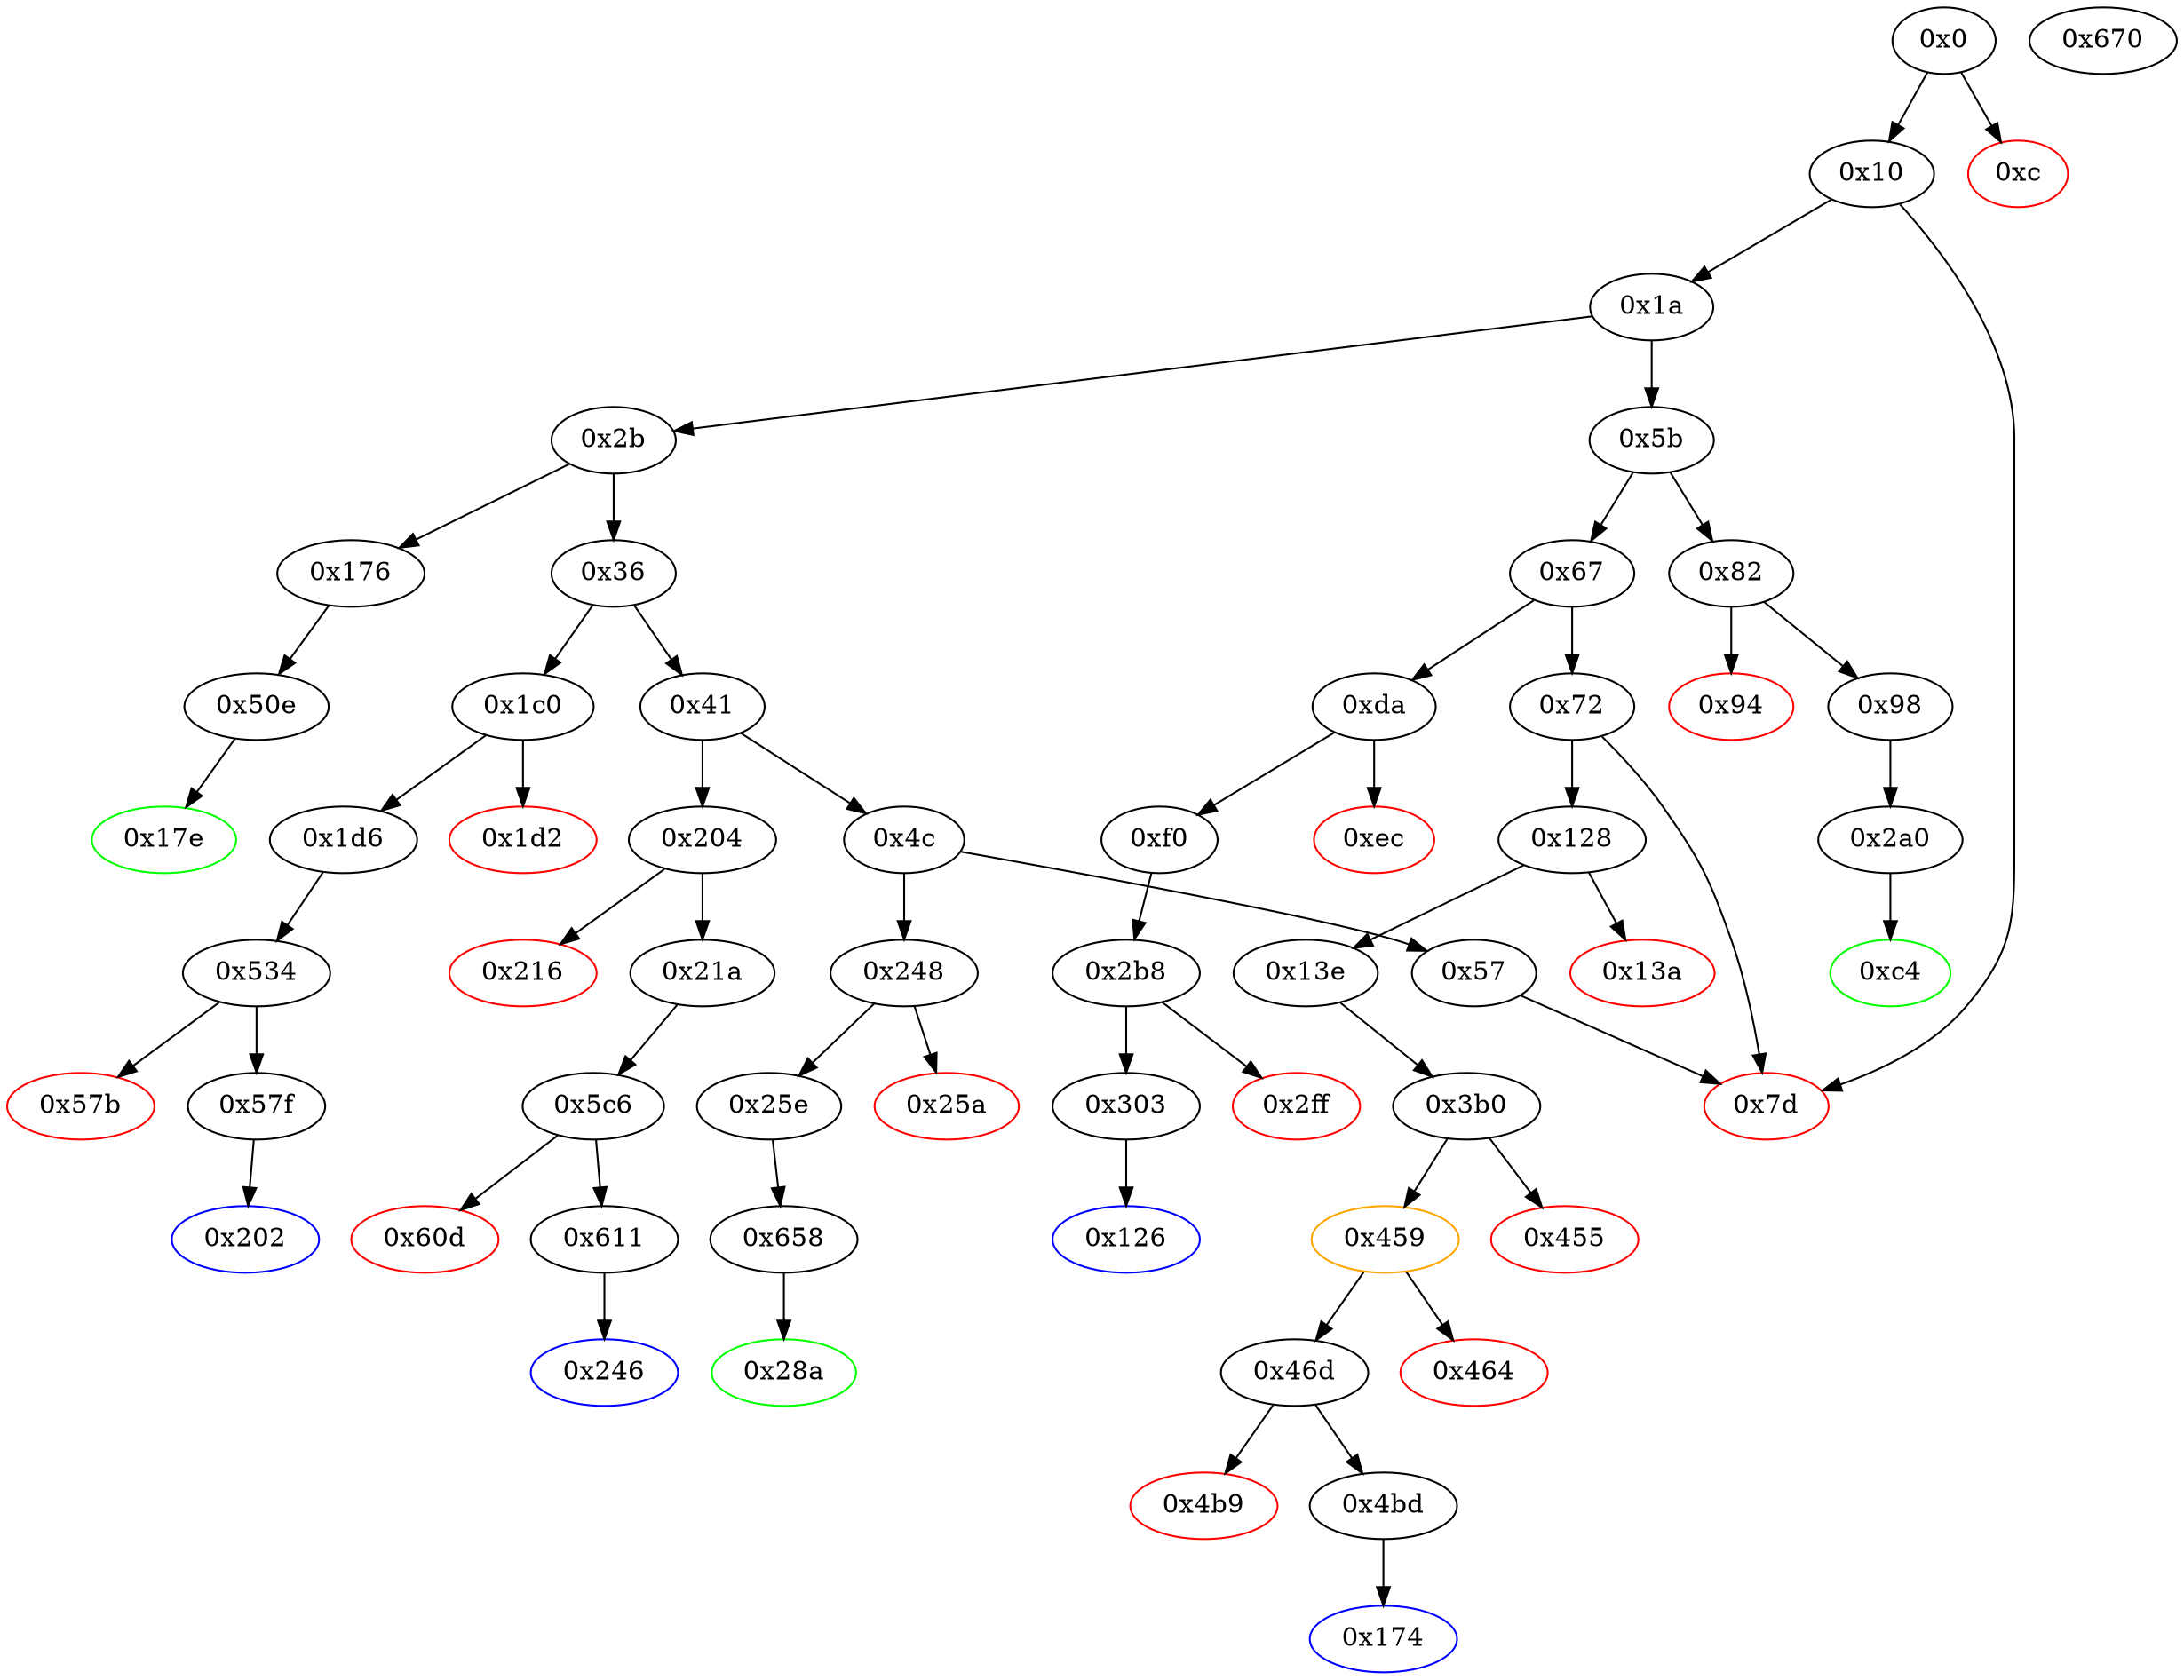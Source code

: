 strict digraph "" {
"0x60d" [color=red, fillcolor=white, id="0x60d", style=filled, tooltip="Block 0x60d\n[0x60d:0x610]\n---\nPredecessors: [0x5c6]\nSuccessors: []\n---\n0x60d PUSH1 0x0\n0x60f DUP1\n0x610 REVERT\n---\n0x60d: V352 = 0x0\n0x610: REVERT 0x0 0x0\n---\nEntry stack: [V13, 0x246, V142]\nStack pops: 0\nStack additions: []\nExit stack: [V13, 0x246, V142]\n\nDef sites:\nV13: {0x1a.0x1f}\n0x246: {0x204.0x205}\nV142: {0x21a.0x236}\n"];
"0x2b8" [fillcolor=white, id="0x2b8", style=filled, tooltip="Block 0x2b8\n[0x2b8:0x2fe]\n---\nPredecessors: [0xf0]\nSuccessors: [0x2ff, 0x303]\n---\n0x2b8 JUMPDEST\n0x2b9 PUSH1 0x1\n0x2bb PUSH1 0x0\n0x2bd DUP1\n0x2be CALLER\n0x2bf PUSH20 0xffffffffffffffffffffffffffffffffffffffff\n0x2d4 AND\n0x2d5 PUSH20 0xffffffffffffffffffffffffffffffffffffffff\n0x2ea AND\n0x2eb DUP2\n0x2ec MSTORE\n0x2ed PUSH1 0x20\n0x2ef ADD\n0x2f0 SWAP1\n0x2f1 DUP2\n0x2f2 MSTORE\n0x2f3 PUSH1 0x20\n0x2f5 ADD\n0x2f6 PUSH1 0x0\n0x2f8 SHA3\n0x2f9 SLOAD\n0x2fa EQ\n0x2fb PUSH2 0x303\n0x2fe JUMPI\n---\n0x2b8: JUMPDEST \n0x2b9: V177 = 0x1\n0x2bb: V178 = 0x0\n0x2be: V179 = CALLER\n0x2bf: V180 = 0xffffffffffffffffffffffffffffffffffffffff\n0x2d4: V181 = AND 0xffffffffffffffffffffffffffffffffffffffff V179\n0x2d5: V182 = 0xffffffffffffffffffffffffffffffffffffffff\n0x2ea: V183 = AND 0xffffffffffffffffffffffffffffffffffffffff V181\n0x2ec: M[0x0] = V183\n0x2ed: V184 = 0x20\n0x2ef: V185 = ADD 0x20 0x0\n0x2f2: M[0x20] = 0x0\n0x2f3: V186 = 0x20\n0x2f5: V187 = ADD 0x20 0x20\n0x2f6: V188 = 0x0\n0x2f8: V189 = SHA3 0x0 0x40\n0x2f9: V190 = S[V189]\n0x2fa: V191 = EQ V190 0x1\n0x2fb: V192 = 0x303\n0x2fe: JUMPI 0x303 V191\n---\nEntry stack: [V13, 0x126, V75, V78]\nStack pops: 0\nStack additions: []\nExit stack: [V13, 0x126, V75, V78]\n\nDef sites:\nV13: {0x1a.0x1f}\n0x126: {0xda.0xdb}\nV75: {0xf0.0x10c}\nV78: {0xf0.0x116}\n"];
"0x2ff" [color=red, fillcolor=white, id="0x2ff", style=filled, tooltip="Block 0x2ff\n[0x2ff:0x302]\n---\nPredecessors: [0x2b8]\nSuccessors: []\n---\n0x2ff PUSH1 0x0\n0x301 DUP1\n0x302 REVERT\n---\n0x2ff: V193 = 0x0\n0x302: REVERT 0x0 0x0\n---\nEntry stack: [V13, 0x126, V75, V78]\nStack pops: 0\nStack additions: []\nExit stack: [V13, 0x126, V75, V78]\n\nDef sites:\nV13: {0x1a.0x1f}\n0x126: {0xda.0xdb}\nV75: {0xf0.0x10c}\nV78: {0xf0.0x116}\n"];
"0x0" [fillcolor=white, id="0x0", style=filled, tooltip="Block 0x0\n[0x0:0xb]\n---\nPredecessors: []\nSuccessors: [0xc, 0x10]\n---\n0x0 PUSH1 0x80\n0x2 PUSH1 0x40\n0x4 MSTORE\n0x5 CALLVALUE\n0x6 DUP1\n0x7 ISZERO\n0x8 PUSH2 0x10\n0xb JUMPI\n---\n0x0: V0 = 0x80\n0x2: V1 = 0x40\n0x4: M[0x40] = 0x80\n0x5: V2 = CALLVALUE\n0x7: V3 = ISZERO V2\n0x8: V4 = 0x10\n0xb: JUMPI 0x10 V3\n---\nEntry stack: []\nStack pops: 0\nStack additions: [V2]\nExit stack: [V2]\n\nDef sites:\n"];
"0x126" [color=blue, fillcolor=white, id="0x126", style=filled, tooltip="Block 0x126\n[0x126:0x127]\n---\nPredecessors: [0x303]\nSuccessors: []\n---\n0x126 JUMPDEST\n0x127 STOP\n---\n0x126: JUMPDEST \n0x127: STOP \n---\nEntry stack: [V13]\nStack pops: 0\nStack additions: []\nExit stack: [V13]\n\nDef sites:\nV13: {0x1a.0x1f}\n"];
"0x46d" [fillcolor=white, id="0x46d", style=filled, tooltip="Block 0x46d\n[0x46d:0x4b8]\n---\nPredecessors: [0x459]\nSuccessors: [0x4b9, 0x4bd]\n---\n0x46d JUMPDEST\n0x46e POP\n0x46f POP\n0x470 POP\n0x471 POP\n0x472 DUP1\n0x473 PUSH1 0x2\n0x475 PUSH1 0x0\n0x477 CALLER\n0x478 PUSH20 0xffffffffffffffffffffffffffffffffffffffff\n0x48d AND\n0x48e PUSH20 0xffffffffffffffffffffffffffffffffffffffff\n0x4a3 AND\n0x4a4 DUP2\n0x4a5 MSTORE\n0x4a6 PUSH1 0x20\n0x4a8 ADD\n0x4a9 SWAP1\n0x4aa DUP2\n0x4ab MSTORE\n0x4ac PUSH1 0x20\n0x4ae ADD\n0x4af PUSH1 0x0\n0x4b1 SHA3\n0x4b2 SLOAD\n0x4b3 LT\n0x4b4 ISZERO\n0x4b5 PUSH2 0x4bd\n0x4b8 JUMPI\n---\n0x46d: JUMPDEST \n0x473: V265 = 0x2\n0x475: V266 = 0x0\n0x477: V267 = CALLER\n0x478: V268 = 0xffffffffffffffffffffffffffffffffffffffff\n0x48d: V269 = AND 0xffffffffffffffffffffffffffffffffffffffff V267\n0x48e: V270 = 0xffffffffffffffffffffffffffffffffffffffff\n0x4a3: V271 = AND 0xffffffffffffffffffffffffffffffffffffffff V269\n0x4a5: M[0x0] = V271\n0x4a6: V272 = 0x20\n0x4a8: V273 = ADD 0x20 0x0\n0x4ab: M[0x20] = 0x2\n0x4ac: V274 = 0x20\n0x4ae: V275 = ADD 0x20 0x20\n0x4af: V276 = 0x0\n0x4b1: V277 = SHA3 0x0 0x40\n0x4b2: V278 = S[V277]\n0x4b3: V279 = LT V278 V97\n0x4b4: V280 = ISZERO V279\n0x4b5: V281 = 0x4bd\n0x4b8: JUMPI 0x4bd V280\n---\nEntry stack: [V13, 0x174, V94, V97, V228, 0x40c10f19, V245, V258]\nStack pops: 5\nStack additions: [S4]\nExit stack: [V13, 0x174, V94, V97]\n\nDef sites:\nV13: {0x1a.0x1f}\n0x174: {0x128.0x129}\nV94: {0x13e.0x15a}\nV97: {0x13e.0x164}\nV228: {0x3b0.0x3e9}\n0x40c10f19: {0x3b0.0x3ea}\nV245: {0x3b0.0x43b}\nV258: {0x459.0x45d}\n"];
"0x1d2" [color=red, fillcolor=white, id="0x1d2", style=filled, tooltip="Block 0x1d2\n[0x1d2:0x1d5]\n---\nPredecessors: [0x1c0]\nSuccessors: []\n---\n0x1d2 PUSH1 0x0\n0x1d4 DUP1\n0x1d5 REVERT\n---\n0x1d2: V122 = 0x0\n0x1d5: REVERT 0x0 0x0\n---\nEntry stack: [V13, 0x202, 0x4, V117]\nStack pops: 0\nStack additions: []\nExit stack: [V13, 0x202, 0x4, V117]\n\nDef sites:\nV13: {0x1a.0x1f}\n0x202: {0x1c0.0x1c1}\n0x4: {0x1c0.0x1c4}\nV117: {0x1c0.0x1c8}\n"];
"0x1a" [fillcolor=white, id="0x1a", style=filled, tooltip="Block 0x1a\n[0x1a:0x2a]\n---\nPredecessors: [0x10]\nSuccessors: [0x2b, 0x5b]\n---\n0x1a PUSH1 0x0\n0x1c CALLDATALOAD\n0x1d PUSH1 0xe0\n0x1f SHR\n0x20 DUP1\n0x21 PUSH4 0x573be0fb\n0x26 GT\n0x27 PUSH2 0x5b\n0x2a JUMPI\n---\n0x1a: V10 = 0x0\n0x1c: V11 = CALLDATALOAD 0x0\n0x1d: V12 = 0xe0\n0x1f: V13 = SHR 0xe0 V11\n0x21: V14 = 0x573be0fb\n0x26: V15 = GT 0x573be0fb V13\n0x27: V16 = 0x5b\n0x2a: JUMPI 0x5b V15\n---\nEntry stack: []\nStack pops: 0\nStack additions: [V13]\nExit stack: [V13]\n\nDef sites:\n"];
"0x128" [fillcolor=white, id="0x128", style=filled, tooltip="Block 0x128\n[0x128:0x139]\n---\nPredecessors: [0x72]\nSuccessors: [0x13a, 0x13e]\n---\n0x128 JUMPDEST\n0x129 PUSH2 0x174\n0x12c PUSH1 0x4\n0x12e DUP1\n0x12f CALLDATASIZE\n0x130 SUB\n0x131 PUSH1 0x40\n0x133 DUP2\n0x134 LT\n0x135 ISZERO\n0x136 PUSH2 0x13e\n0x139 JUMPI\n---\n0x128: JUMPDEST \n0x129: V82 = 0x174\n0x12c: V83 = 0x4\n0x12f: V84 = CALLDATASIZE\n0x130: V85 = SUB V84 0x4\n0x131: V86 = 0x40\n0x134: V87 = LT V85 0x40\n0x135: V88 = ISZERO V87\n0x136: V89 = 0x13e\n0x139: JUMPI 0x13e V88\n---\nEntry stack: [V13]\nStack pops: 0\nStack additions: [0x174, 0x4, V85]\nExit stack: [V13, 0x174, 0x4, V85]\n\nDef sites:\nV13: {0x1a.0x1f}\n"];
"0x176" [fillcolor=white, id="0x176", style=filled, tooltip="Block 0x176\n[0x176:0x17d]\n---\nPredecessors: [0x2b]\nSuccessors: [0x50e]\n---\n0x176 JUMPDEST\n0x177 PUSH2 0x17e\n0x17a PUSH2 0x50e\n0x17d JUMP\n---\n0x176: JUMPDEST \n0x177: V101 = 0x17e\n0x17a: V102 = 0x50e\n0x17d: JUMP 0x50e\n---\nEntry stack: [V13]\nStack pops: 0\nStack additions: [0x17e]\nExit stack: [V13, 0x17e]\n\nDef sites:\nV13: {0x1a.0x1f}\n"];
"0x7d" [color=red, fillcolor=white, id="0x7d", style=filled, tooltip="Block 0x7d\n[0x7d:0x81]\n---\nPredecessors: [0x10, 0x57, 0x72]\nSuccessors: []\n---\n0x7d JUMPDEST\n0x7e PUSH1 0x0\n0x80 DUP1\n0x81 REVERT\n---\n0x7d: JUMPDEST \n0x7e: V39 = 0x0\n0x81: REVERT 0x0 0x0\n---\nEntry stack: [V13]\nStack pops: 0\nStack additions: []\nExit stack: [V13]\n\nDef sites:\nV13: {0x1a.0x1f}\n"];
"0x10" [fillcolor=white, id="0x10", style=filled, tooltip="Block 0x10\n[0x10:0x19]\n---\nPredecessors: [0x0]\nSuccessors: [0x1a, 0x7d]\n---\n0x10 JUMPDEST\n0x11 POP\n0x12 PUSH1 0x4\n0x14 CALLDATASIZE\n0x15 LT\n0x16 PUSH2 0x7d\n0x19 JUMPI\n---\n0x10: JUMPDEST \n0x12: V6 = 0x4\n0x14: V7 = CALLDATASIZE\n0x15: V8 = LT V7 0x4\n0x16: V9 = 0x7d\n0x19: JUMPI 0x7d V8\n---\nEntry stack: [V2]\nStack pops: 1\nStack additions: []\nExit stack: []\n\nDef sites:\nV2: {0x0.0x5}\n"];
"0x67" [fillcolor=white, id="0x67", style=filled, tooltip="Block 0x67\n[0x67:0x71]\n---\nPredecessors: [0x5b]\nSuccessors: [0x72, 0xda]\n---\n0x67 DUP1\n0x68 PUSH4 0x2aacc3fb\n0x6d EQ\n0x6e PUSH2 0xda\n0x71 JUMPI\n---\n0x68: V33 = 0x2aacc3fb\n0x6d: V34 = EQ 0x2aacc3fb V13\n0x6e: V35 = 0xda\n0x71: JUMPI 0xda V34\n---\nEntry stack: [V13]\nStack pops: 1\nStack additions: [S0]\nExit stack: [V13]\n\nDef sites:\nV13: {0x1a.0x1f}\n"];
"0xda" [fillcolor=white, id="0xda", style=filled, tooltip="Block 0xda\n[0xda:0xeb]\n---\nPredecessors: [0x67]\nSuccessors: [0xec, 0xf0]\n---\n0xda JUMPDEST\n0xdb PUSH2 0x126\n0xde PUSH1 0x4\n0xe0 DUP1\n0xe1 CALLDATASIZE\n0xe2 SUB\n0xe3 PUSH1 0x40\n0xe5 DUP2\n0xe6 LT\n0xe7 ISZERO\n0xe8 PUSH2 0xf0\n0xeb JUMPI\n---\n0xda: JUMPDEST \n0xdb: V63 = 0x126\n0xde: V64 = 0x4\n0xe1: V65 = CALLDATASIZE\n0xe2: V66 = SUB V65 0x4\n0xe3: V67 = 0x40\n0xe6: V68 = LT V66 0x40\n0xe7: V69 = ISZERO V68\n0xe8: V70 = 0xf0\n0xeb: JUMPI 0xf0 V69\n---\nEntry stack: [V13]\nStack pops: 0\nStack additions: [0x126, 0x4, V66]\nExit stack: [V13, 0x126, 0x4, V66]\n\nDef sites:\nV13: {0x1a.0x1f}\n"];
"0x28a" [color=green, fillcolor=white, id="0x28a", style=filled, tooltip="Block 0x28a\n[0x28a:0x29f]\n---\nPredecessors: [0x658]\nSuccessors: []\n---\n0x28a JUMPDEST\n0x28b PUSH1 0x40\n0x28d MLOAD\n0x28e DUP1\n0x28f DUP3\n0x290 DUP2\n0x291 MSTORE\n0x292 PUSH1 0x20\n0x294 ADD\n0x295 SWAP2\n0x296 POP\n0x297 POP\n0x298 PUSH1 0x40\n0x29a MLOAD\n0x29b DUP1\n0x29c SWAP2\n0x29d SUB\n0x29e SWAP1\n0x29f RETURN\n---\n0x28a: JUMPDEST \n0x28b: V162 = 0x40\n0x28d: V163 = M[0x40]\n0x291: M[V163] = V372\n0x292: V164 = 0x20\n0x294: V165 = ADD 0x20 V163\n0x298: V166 = 0x40\n0x29a: V167 = M[0x40]\n0x29d: V168 = SUB V165 V167\n0x29f: RETURN V167 V168\n---\nEntry stack: [V13, 0x28a, V372]\nStack pops: 1\nStack additions: []\nExit stack: [V13, 0x28a]\n\nDef sites:\nV13: {0x1a.0x1f}\n0x28a: {0x248.0x249}\nV372: {0x658.0x66d}\n"];
"0x2b" [fillcolor=white, id="0x2b", style=filled, tooltip="Block 0x2b\n[0x2b:0x35]\n---\nPredecessors: [0x1a]\nSuccessors: [0x36, 0x176]\n---\n0x2b DUP1\n0x2c PUSH4 0x573be0fb\n0x31 EQ\n0x32 PUSH2 0x176\n0x35 JUMPI\n---\n0x2c: V17 = 0x573be0fb\n0x31: V18 = EQ 0x573be0fb V13\n0x32: V19 = 0x176\n0x35: JUMPI 0x176 V18\n---\nEntry stack: [V13]\nStack pops: 1\nStack additions: [S0]\nExit stack: [V13]\n\nDef sites:\nV13: {0x1a.0x1f}\n"];
"0x3b0" [fillcolor=white, id="0x3b0", style=filled, tooltip="Block 0x3b0\n[0x3b0:0x454]\n---\nPredecessors: [0x13e]\nSuccessors: [0x455, 0x459]\n---\n0x3b0 JUMPDEST\n0x3b1 PUSH1 0x1\n0x3b3 PUSH1 0x0\n0x3b5 SWAP1\n0x3b6 SLOAD\n0x3b7 SWAP1\n0x3b8 PUSH2 0x100\n0x3bb EXP\n0x3bc SWAP1\n0x3bd DIV\n0x3be PUSH20 0xffffffffffffffffffffffffffffffffffffffff\n0x3d3 AND\n0x3d4 PUSH20 0xffffffffffffffffffffffffffffffffffffffff\n0x3e9 AND\n0x3ea PUSH4 0x40c10f19\n0x3ef DUP4\n0x3f0 DUP4\n0x3f1 PUSH1 0x40\n0x3f3 MLOAD\n0x3f4 DUP4\n0x3f5 PUSH4 0xffffffff\n0x3fa AND\n0x3fb PUSH1 0xe0\n0x3fd SHL\n0x3fe DUP2\n0x3ff MSTORE\n0x400 PUSH1 0x4\n0x402 ADD\n0x403 DUP1\n0x404 DUP4\n0x405 PUSH20 0xffffffffffffffffffffffffffffffffffffffff\n0x41a AND\n0x41b PUSH20 0xffffffffffffffffffffffffffffffffffffffff\n0x430 AND\n0x431 DUP2\n0x432 MSTORE\n0x433 PUSH1 0x20\n0x435 ADD\n0x436 DUP3\n0x437 DUP2\n0x438 MSTORE\n0x439 PUSH1 0x20\n0x43b ADD\n0x43c SWAP3\n0x43d POP\n0x43e POP\n0x43f POP\n0x440 PUSH1 0x0\n0x442 PUSH1 0x40\n0x444 MLOAD\n0x445 DUP1\n0x446 DUP4\n0x447 SUB\n0x448 DUP2\n0x449 PUSH1 0x0\n0x44b DUP8\n0x44c DUP1\n0x44d EXTCODESIZE\n0x44e ISZERO\n0x44f DUP1\n0x450 ISZERO\n0x451 PUSH2 0x459\n0x454 JUMPI\n---\n0x3b0: JUMPDEST \n0x3b1: V219 = 0x1\n0x3b3: V220 = 0x0\n0x3b6: V221 = S[0x1]\n0x3b8: V222 = 0x100\n0x3bb: V223 = EXP 0x100 0x0\n0x3bd: V224 = DIV V221 0x1\n0x3be: V225 = 0xffffffffffffffffffffffffffffffffffffffff\n0x3d3: V226 = AND 0xffffffffffffffffffffffffffffffffffffffff V224\n0x3d4: V227 = 0xffffffffffffffffffffffffffffffffffffffff\n0x3e9: V228 = AND 0xffffffffffffffffffffffffffffffffffffffff V226\n0x3ea: V229 = 0x40c10f19\n0x3f1: V230 = 0x40\n0x3f3: V231 = M[0x40]\n0x3f5: V232 = 0xffffffff\n0x3fa: V233 = AND 0xffffffff 0x40c10f19\n0x3fb: V234 = 0xe0\n0x3fd: V235 = SHL 0xe0 0x40c10f19\n0x3ff: M[V231] = 0x40c10f1900000000000000000000000000000000000000000000000000000000\n0x400: V236 = 0x4\n0x402: V237 = ADD 0x4 V231\n0x405: V238 = 0xffffffffffffffffffffffffffffffffffffffff\n0x41a: V239 = AND 0xffffffffffffffffffffffffffffffffffffffff V94\n0x41b: V240 = 0xffffffffffffffffffffffffffffffffffffffff\n0x430: V241 = AND 0xffffffffffffffffffffffffffffffffffffffff V239\n0x432: M[V237] = V241\n0x433: V242 = 0x20\n0x435: V243 = ADD 0x20 V237\n0x438: M[V243] = V97\n0x439: V244 = 0x20\n0x43b: V245 = ADD 0x20 V243\n0x440: V246 = 0x0\n0x442: V247 = 0x40\n0x444: V248 = M[0x40]\n0x447: V249 = SUB V245 V248\n0x449: V250 = 0x0\n0x44d: V251 = EXTCODESIZE V228\n0x44e: V252 = ISZERO V251\n0x450: V253 = ISZERO V252\n0x451: V254 = 0x459\n0x454: JUMPI 0x459 V253\n---\nEntry stack: [V13, 0x174, V94, V97]\nStack pops: 2\nStack additions: [S1, S0, V228, 0x40c10f19, V245, 0x0, V248, V249, V248, 0x0, V228, V252]\nExit stack: [V13, 0x174, V94, V97, V228, 0x40c10f19, V245, 0x0, V248, V249, V248, 0x0, V228, V252]\n\nDef sites:\nV13: {0x1a.0x1f}\n0x174: {0x128.0x129}\nV94: {0x13e.0x15a}\nV97: {0x13e.0x164}\n"];
"0x25a" [color=red, fillcolor=white, id="0x25a", style=filled, tooltip="Block 0x25a\n[0x25a:0x25d]\n---\nPredecessors: [0x248]\nSuccessors: []\n---\n0x25a PUSH1 0x0\n0x25c DUP1\n0x25d REVERT\n---\n0x25a: V154 = 0x0\n0x25d: REVERT 0x0 0x0\n---\nEntry stack: [V13, 0x28a, 0x4, V149]\nStack pops: 0\nStack additions: []\nExit stack: [V13, 0x28a, 0x4, V149]\n\nDef sites:\nV13: {0x1a.0x1f}\n0x28a: {0x248.0x249}\n0x4: {0x248.0x24c}\nV149: {0x248.0x250}\n"];
"0x246" [color=blue, fillcolor=white, id="0x246", style=filled, tooltip="Block 0x246\n[0x246:0x247]\n---\nPredecessors: [0x611]\nSuccessors: []\n---\n0x246 JUMPDEST\n0x247 STOP\n---\n0x246: JUMPDEST \n0x247: STOP \n---\nEntry stack: [V13]\nStack pops: 0\nStack additions: []\nExit stack: [V13]\n\nDef sites:\nV13: {0x1a.0x1f}\n"];
"0x1c0" [fillcolor=white, id="0x1c0", style=filled, tooltip="Block 0x1c0\n[0x1c0:0x1d1]\n---\nPredecessors: [0x36]\nSuccessors: [0x1d2, 0x1d6]\n---\n0x1c0 JUMPDEST\n0x1c1 PUSH2 0x202\n0x1c4 PUSH1 0x4\n0x1c6 DUP1\n0x1c7 CALLDATASIZE\n0x1c8 SUB\n0x1c9 PUSH1 0x20\n0x1cb DUP2\n0x1cc LT\n0x1cd ISZERO\n0x1ce PUSH2 0x1d6\n0x1d1 JUMPI\n---\n0x1c0: JUMPDEST \n0x1c1: V114 = 0x202\n0x1c4: V115 = 0x4\n0x1c7: V116 = CALLDATASIZE\n0x1c8: V117 = SUB V116 0x4\n0x1c9: V118 = 0x20\n0x1cc: V119 = LT V117 0x20\n0x1cd: V120 = ISZERO V119\n0x1ce: V121 = 0x1d6\n0x1d1: JUMPI 0x1d6 V120\n---\nEntry stack: [V13]\nStack pops: 0\nStack additions: [0x202, 0x4, V117]\nExit stack: [V13, 0x202, 0x4, V117]\n\nDef sites:\nV13: {0x1a.0x1f}\n"];
"0x216" [color=red, fillcolor=white, id="0x216", style=filled, tooltip="Block 0x216\n[0x216:0x219]\n---\nPredecessors: [0x204]\nSuccessors: []\n---\n0x216 PUSH1 0x0\n0x218 DUP1\n0x219 REVERT\n---\n0x216: V138 = 0x0\n0x219: REVERT 0x0 0x0\n---\nEntry stack: [V13, 0x246, 0x4, V133]\nStack pops: 0\nStack additions: []\nExit stack: [V13, 0x246, 0x4, V133]\n\nDef sites:\nV13: {0x1a.0x1f}\n0x246: {0x204.0x205}\n0x4: {0x204.0x208}\nV133: {0x204.0x20c}\n"];
"0x303" [fillcolor=white, id="0x303", style=filled, tooltip="Block 0x303\n[0x303:0x3af]\n---\nPredecessors: [0x2b8]\nSuccessors: [0x126]\n---\n0x303 JUMPDEST\n0x304 DUP1\n0x305 PUSH1 0x2\n0x307 PUSH1 0x0\n0x309 DUP5\n0x30a PUSH20 0xffffffffffffffffffffffffffffffffffffffff\n0x31f AND\n0x320 PUSH20 0xffffffffffffffffffffffffffffffffffffffff\n0x335 AND\n0x336 DUP2\n0x337 MSTORE\n0x338 PUSH1 0x20\n0x33a ADD\n0x33b SWAP1\n0x33c DUP2\n0x33d MSTORE\n0x33e PUSH1 0x20\n0x340 ADD\n0x341 PUSH1 0x0\n0x343 SHA3\n0x344 DUP2\n0x345 SWAP1\n0x346 SSTORE\n0x347 POP\n0x348 DUP2\n0x349 PUSH20 0xffffffffffffffffffffffffffffffffffffffff\n0x35e AND\n0x35f CALLER\n0x360 PUSH20 0xffffffffffffffffffffffffffffffffffffffff\n0x375 AND\n0x376 PUSH32 0x866ec90405418257e595b99e0409fc71fc49e8930d09ca408a9927bb7d87ad44\n0x397 DUP4\n0x398 PUSH1 0x40\n0x39a MLOAD\n0x39b DUP1\n0x39c DUP3\n0x39d DUP2\n0x39e MSTORE\n0x39f PUSH1 0x20\n0x3a1 ADD\n0x3a2 SWAP2\n0x3a3 POP\n0x3a4 POP\n0x3a5 PUSH1 0x40\n0x3a7 MLOAD\n0x3a8 DUP1\n0x3a9 SWAP2\n0x3aa SUB\n0x3ab SWAP1\n0x3ac LOG3\n0x3ad POP\n0x3ae POP\n0x3af JUMP\n---\n0x303: JUMPDEST \n0x305: V194 = 0x2\n0x307: V195 = 0x0\n0x30a: V196 = 0xffffffffffffffffffffffffffffffffffffffff\n0x31f: V197 = AND 0xffffffffffffffffffffffffffffffffffffffff V75\n0x320: V198 = 0xffffffffffffffffffffffffffffffffffffffff\n0x335: V199 = AND 0xffffffffffffffffffffffffffffffffffffffff V197\n0x337: M[0x0] = V199\n0x338: V200 = 0x20\n0x33a: V201 = ADD 0x20 0x0\n0x33d: M[0x20] = 0x2\n0x33e: V202 = 0x20\n0x340: V203 = ADD 0x20 0x20\n0x341: V204 = 0x0\n0x343: V205 = SHA3 0x0 0x40\n0x346: S[V205] = V78\n0x349: V206 = 0xffffffffffffffffffffffffffffffffffffffff\n0x35e: V207 = AND 0xffffffffffffffffffffffffffffffffffffffff V75\n0x35f: V208 = CALLER\n0x360: V209 = 0xffffffffffffffffffffffffffffffffffffffff\n0x375: V210 = AND 0xffffffffffffffffffffffffffffffffffffffff V208\n0x376: V211 = 0x866ec90405418257e595b99e0409fc71fc49e8930d09ca408a9927bb7d87ad44\n0x398: V212 = 0x40\n0x39a: V213 = M[0x40]\n0x39e: M[V213] = V78\n0x39f: V214 = 0x20\n0x3a1: V215 = ADD 0x20 V213\n0x3a5: V216 = 0x40\n0x3a7: V217 = M[0x40]\n0x3aa: V218 = SUB V215 V217\n0x3ac: LOG V217 V218 0x866ec90405418257e595b99e0409fc71fc49e8930d09ca408a9927bb7d87ad44 V210 V207\n0x3af: JUMP 0x126\n---\nEntry stack: [V13, 0x126, V75, V78]\nStack pops: 3\nStack additions: []\nExit stack: [V13]\n\nDef sites:\nV13: {0x1a.0x1f}\n0x126: {0xda.0xdb}\nV75: {0xf0.0x10c}\nV78: {0xf0.0x116}\n"];
"0x2a0" [fillcolor=white, id="0x2a0", style=filled, tooltip="Block 0x2a0\n[0x2a0:0x2b7]\n---\nPredecessors: [0x98]\nSuccessors: [0xc4]\n---\n0x2a0 JUMPDEST\n0x2a1 PUSH1 0x2\n0x2a3 PUSH1 0x20\n0x2a5 MSTORE\n0x2a6 DUP1\n0x2a7 PUSH1 0x0\n0x2a9 MSTORE\n0x2aa PUSH1 0x40\n0x2ac PUSH1 0x0\n0x2ae SHA3\n0x2af PUSH1 0x0\n0x2b1 SWAP2\n0x2b2 POP\n0x2b3 SWAP1\n0x2b4 POP\n0x2b5 SLOAD\n0x2b6 DUP2\n0x2b7 JUMP\n---\n0x2a0: JUMPDEST \n0x2a1: V169 = 0x2\n0x2a3: V170 = 0x20\n0x2a5: M[0x20] = 0x2\n0x2a7: V171 = 0x0\n0x2a9: M[0x0] = V52\n0x2aa: V172 = 0x40\n0x2ac: V173 = 0x0\n0x2ae: V174 = SHA3 0x0 0x40\n0x2af: V175 = 0x0\n0x2b5: V176 = S[V174]\n0x2b7: JUMP 0xc4\n---\nEntry stack: [V13, 0xc4, V52]\nStack pops: 2\nStack additions: [S1, V176]\nExit stack: [V13, 0xc4, V176]\n\nDef sites:\nV13: {0x1a.0x1f}\n0xc4: {0x82.0x83}\nV52: {0x98.0xb4}\n"];
"0x4b9" [color=red, fillcolor=white, id="0x4b9", style=filled, tooltip="Block 0x4b9\n[0x4b9:0x4bc]\n---\nPredecessors: [0x46d]\nSuccessors: []\n---\n0x4b9 PUSH1 0x0\n0x4bb DUP1\n0x4bc REVERT\n---\n0x4b9: V282 = 0x0\n0x4bc: REVERT 0x0 0x0\n---\nEntry stack: [V13, 0x174, V94, V97]\nStack pops: 0\nStack additions: []\nExit stack: [V13, 0x174, V94, V97]\n\nDef sites:\nV13: {0x1a.0x1f}\n0x174: {0x128.0x129}\nV94: {0x13e.0x15a}\nV97: {0x13e.0x164}\n"];
"0x670" [fillcolor=white, id="0x670", style=filled, tooltip="Block 0x670\n[0x670:0x6af]\n---\nPredecessors: []\nSuccessors: []\n---\n0x670 INVALID\n0x671 LOG2\n0x672 PUSH6 0x627a7a723158\n0x679 SHA3\n0x67a SGT\n0x67b MISSING 0xdf\n0x67c EXTCODEHASH\n0x67d MISSING 0xa6\n0x67e PUSH17 0xaad252b790ff642ce0f63165299746ff31\n0x690 MISSING 0xca\n0x691 MISSING 0xdc\n0x692 MISSING 0xd2\n0x693 PUSH28 0xccee3569a58564736f6c634300050c0032\n---\n0x670: INVALID \n0x671: LOG S0 S1 S2 S3\n0x672: V373 = 0x627a7a723158\n0x679: V374 = SHA3 0x627a7a723158 S4\n0x67a: V375 = SGT V374 S5\n0x67b: MISSING 0xdf\n0x67c: V376 = EXTCODEHASH S0\n0x67d: MISSING 0xa6\n0x67e: V377 = 0xaad252b790ff642ce0f63165299746ff31\n0x690: MISSING 0xca\n0x691: MISSING 0xdc\n0x692: MISSING 0xd2\n0x693: V378 = 0xccee3569a58564736f6c634300050c0032\n---\nEntry stack: []\nStack pops: 0\nStack additions: [V375, V376, 0xaad252b790ff642ce0f63165299746ff31, 0xccee3569a58564736f6c634300050c0032]\nExit stack: []\n\nDef sites:\n"];
"0x5c6" [fillcolor=white, id="0x5c6", style=filled, tooltip="Block 0x5c6\n[0x5c6:0x60c]\n---\nPredecessors: [0x21a]\nSuccessors: [0x60d, 0x611]\n---\n0x5c6 JUMPDEST\n0x5c7 PUSH1 0x1\n0x5c9 PUSH1 0x0\n0x5cb DUP1\n0x5cc CALLER\n0x5cd PUSH20 0xffffffffffffffffffffffffffffffffffffffff\n0x5e2 AND\n0x5e3 PUSH20 0xffffffffffffffffffffffffffffffffffffffff\n0x5f8 AND\n0x5f9 DUP2\n0x5fa MSTORE\n0x5fb PUSH1 0x20\n0x5fd ADD\n0x5fe SWAP1\n0x5ff DUP2\n0x600 MSTORE\n0x601 PUSH1 0x20\n0x603 ADD\n0x604 PUSH1 0x0\n0x606 SHA3\n0x607 SLOAD\n0x608 EQ\n0x609 PUSH2 0x611\n0x60c JUMPI\n---\n0x5c6: JUMPDEST \n0x5c7: V336 = 0x1\n0x5c9: V337 = 0x0\n0x5cc: V338 = CALLER\n0x5cd: V339 = 0xffffffffffffffffffffffffffffffffffffffff\n0x5e2: V340 = AND 0xffffffffffffffffffffffffffffffffffffffff V338\n0x5e3: V341 = 0xffffffffffffffffffffffffffffffffffffffff\n0x5f8: V342 = AND 0xffffffffffffffffffffffffffffffffffffffff V340\n0x5fa: M[0x0] = V342\n0x5fb: V343 = 0x20\n0x5fd: V344 = ADD 0x20 0x0\n0x600: M[0x20] = 0x0\n0x601: V345 = 0x20\n0x603: V346 = ADD 0x20 0x20\n0x604: V347 = 0x0\n0x606: V348 = SHA3 0x0 0x40\n0x607: V349 = S[V348]\n0x608: V350 = EQ V349 0x1\n0x609: V351 = 0x611\n0x60c: JUMPI 0x611 V350\n---\nEntry stack: [V13, 0x246, V142]\nStack pops: 0\nStack additions: []\nExit stack: [V13, 0x246, V142]\n\nDef sites:\nV13: {0x1a.0x1f}\n0x246: {0x204.0x205}\nV142: {0x21a.0x236}\n"];
"0x4bd" [fillcolor=white, id="0x4bd", style=filled, tooltip="Block 0x4bd\n[0x4bd:0x50d]\n---\nPredecessors: [0x46d]\nSuccessors: [0x174]\n---\n0x4bd JUMPDEST\n0x4be DUP1\n0x4bf PUSH1 0x2\n0x4c1 PUSH1 0x0\n0x4c3 CALLER\n0x4c4 PUSH20 0xffffffffffffffffffffffffffffffffffffffff\n0x4d9 AND\n0x4da PUSH20 0xffffffffffffffffffffffffffffffffffffffff\n0x4ef AND\n0x4f0 DUP2\n0x4f1 MSTORE\n0x4f2 PUSH1 0x20\n0x4f4 ADD\n0x4f5 SWAP1\n0x4f6 DUP2\n0x4f7 MSTORE\n0x4f8 PUSH1 0x20\n0x4fa ADD\n0x4fb PUSH1 0x0\n0x4fd SHA3\n0x4fe PUSH1 0x0\n0x500 DUP3\n0x501 DUP3\n0x502 SLOAD\n0x503 SUB\n0x504 SWAP3\n0x505 POP\n0x506 POP\n0x507 DUP2\n0x508 SWAP1\n0x509 SSTORE\n0x50a POP\n0x50b POP\n0x50c POP\n0x50d JUMP\n---\n0x4bd: JUMPDEST \n0x4bf: V283 = 0x2\n0x4c1: V284 = 0x0\n0x4c3: V285 = CALLER\n0x4c4: V286 = 0xffffffffffffffffffffffffffffffffffffffff\n0x4d9: V287 = AND 0xffffffffffffffffffffffffffffffffffffffff V285\n0x4da: V288 = 0xffffffffffffffffffffffffffffffffffffffff\n0x4ef: V289 = AND 0xffffffffffffffffffffffffffffffffffffffff V287\n0x4f1: M[0x0] = V289\n0x4f2: V290 = 0x20\n0x4f4: V291 = ADD 0x20 0x0\n0x4f7: M[0x20] = 0x2\n0x4f8: V292 = 0x20\n0x4fa: V293 = ADD 0x20 0x20\n0x4fb: V294 = 0x0\n0x4fd: V295 = SHA3 0x0 0x40\n0x4fe: V296 = 0x0\n0x502: V297 = S[V295]\n0x503: V298 = SUB V297 V97\n0x509: S[V295] = V298\n0x50d: JUMP 0x174\n---\nEntry stack: [V13, 0x174, V94, V97]\nStack pops: 3\nStack additions: []\nExit stack: [V13]\n\nDef sites:\nV13: {0x1a.0x1f}\n0x174: {0x128.0x129}\nV94: {0x13e.0x15a}\nV97: {0x13e.0x164}\n"];
"0x50e" [fillcolor=white, id="0x50e", style=filled, tooltip="Block 0x50e\n[0x50e:0x533]\n---\nPredecessors: [0x176]\nSuccessors: [0x17e]\n---\n0x50e JUMPDEST\n0x50f PUSH1 0x1\n0x511 PUSH1 0x0\n0x513 SWAP1\n0x514 SLOAD\n0x515 SWAP1\n0x516 PUSH2 0x100\n0x519 EXP\n0x51a SWAP1\n0x51b DIV\n0x51c PUSH20 0xffffffffffffffffffffffffffffffffffffffff\n0x531 AND\n0x532 DUP2\n0x533 JUMP\n---\n0x50e: JUMPDEST \n0x50f: V299 = 0x1\n0x511: V300 = 0x0\n0x514: V301 = S[0x1]\n0x516: V302 = 0x100\n0x519: V303 = EXP 0x100 0x0\n0x51b: V304 = DIV V301 0x1\n0x51c: V305 = 0xffffffffffffffffffffffffffffffffffffffff\n0x531: V306 = AND 0xffffffffffffffffffffffffffffffffffffffff V304\n0x533: JUMP 0x17e\n---\nEntry stack: [V13, 0x17e]\nStack pops: 1\nStack additions: [S0, V306]\nExit stack: [V13, 0x17e, V306]\n\nDef sites:\nV13: {0x1a.0x1f}\n0x17e: {0x176.0x177}\n"];
"0x21a" [fillcolor=white, id="0x21a", style=filled, tooltip="Block 0x21a\n[0x21a:0x245]\n---\nPredecessors: [0x204]\nSuccessors: [0x5c6]\n---\n0x21a JUMPDEST\n0x21b DUP2\n0x21c ADD\n0x21d SWAP1\n0x21e DUP1\n0x21f DUP1\n0x220 CALLDATALOAD\n0x221 PUSH20 0xffffffffffffffffffffffffffffffffffffffff\n0x236 AND\n0x237 SWAP1\n0x238 PUSH1 0x20\n0x23a ADD\n0x23b SWAP1\n0x23c SWAP3\n0x23d SWAP2\n0x23e SWAP1\n0x23f POP\n0x240 POP\n0x241 POP\n0x242 PUSH2 0x5c6\n0x245 JUMP\n---\n0x21a: JUMPDEST \n0x21c: V139 = ADD 0x4 V133\n0x220: V140 = CALLDATALOAD 0x4\n0x221: V141 = 0xffffffffffffffffffffffffffffffffffffffff\n0x236: V142 = AND 0xffffffffffffffffffffffffffffffffffffffff V140\n0x238: V143 = 0x20\n0x23a: V144 = ADD 0x20 0x4\n0x242: V145 = 0x5c6\n0x245: JUMP 0x5c6\n---\nEntry stack: [V13, 0x246, 0x4, V133]\nStack pops: 2\nStack additions: [V142]\nExit stack: [V13, 0x246, V142]\n\nDef sites:\nV13: {0x1a.0x1f}\n0x246: {0x204.0x205}\n0x4: {0x204.0x208}\nV133: {0x204.0x20c}\n"];
"0x464" [color=red, fillcolor=white, id="0x464", style=filled, tooltip="Block 0x464\n[0x464:0x46c]\n---\nPredecessors: [0x459]\nSuccessors: []\n---\n0x464 RETURNDATASIZE\n0x465 PUSH1 0x0\n0x467 DUP1\n0x468 RETURNDATACOPY\n0x469 RETURNDATASIZE\n0x46a PUSH1 0x0\n0x46c REVERT\n---\n0x464: V261 = RETURNDATASIZE\n0x465: V262 = 0x0\n0x468: RETURNDATACOPY 0x0 0x0 V261\n0x469: V263 = RETURNDATASIZE\n0x46a: V264 = 0x0\n0x46c: REVERT 0x0 V263\n---\nEntry stack: [V13, 0x174, V94, V97, V228, 0x40c10f19, V245, V258]\nStack pops: 0\nStack additions: []\nExit stack: [V13, 0x174, V94, V97, V228, 0x40c10f19, V245, V258]\n\nDef sites:\nV13: {0x1a.0x1f}\n0x174: {0x128.0x129}\nV94: {0x13e.0x15a}\nV97: {0x13e.0x164}\nV228: {0x3b0.0x3e9}\n0x40c10f19: {0x3b0.0x3ea}\nV245: {0x3b0.0x43b}\nV258: {0x459.0x45d}\n"];
"0x455" [color=red, fillcolor=white, id="0x455", style=filled, tooltip="Block 0x455\n[0x455:0x458]\n---\nPredecessors: [0x3b0]\nSuccessors: []\n---\n0x455 PUSH1 0x0\n0x457 DUP1\n0x458 REVERT\n---\n0x455: V255 = 0x0\n0x458: REVERT 0x0 0x0\n---\nEntry stack: [V13, 0x174, V94, V97, V228, 0x40c10f19, V245, 0x0, V248, V249, V248, 0x0, V228, V252]\nStack pops: 0\nStack additions: []\nExit stack: [V13, 0x174, V94, V97, V228, 0x40c10f19, V245, 0x0, V248, V249, V248, 0x0, V228, V252]\n\nDef sites:\nV13: {0x1a.0x1f}\n0x174: {0x128.0x129}\nV94: {0x13e.0x15a}\nV97: {0x13e.0x164}\nV228: {0x3b0.0x3e9}\n0x40c10f19: {0x3b0.0x3ea}\nV245: {0x3b0.0x43b}\n0x0: {0x3b0.0x440}\nV248: {0x3b0.0x444}\nV249: {0x3b0.0x447}\nV248: {0x3b0.0x444}\n0x0: {0x3b0.0x449}\nV228: {0x3b0.0x3e9}\nV252: {0x3b0.0x44e}\n"];
"0x36" [fillcolor=white, id="0x36", style=filled, tooltip="Block 0x36\n[0x36:0x40]\n---\nPredecessors: [0x2b]\nSuccessors: [0x41, 0x1c0]\n---\n0x36 DUP1\n0x37 PUSH4 0x65fae35e\n0x3c EQ\n0x3d PUSH2 0x1c0\n0x40 JUMPI\n---\n0x37: V20 = 0x65fae35e\n0x3c: V21 = EQ 0x65fae35e V13\n0x3d: V22 = 0x1c0\n0x40: JUMPI 0x1c0 V21\n---\nEntry stack: [V13]\nStack pops: 1\nStack additions: [S0]\nExit stack: [V13]\n\nDef sites:\nV13: {0x1a.0x1f}\n"];
"0x204" [fillcolor=white, id="0x204", style=filled, tooltip="Block 0x204\n[0x204:0x215]\n---\nPredecessors: [0x41]\nSuccessors: [0x216, 0x21a]\n---\n0x204 JUMPDEST\n0x205 PUSH2 0x246\n0x208 PUSH1 0x4\n0x20a DUP1\n0x20b CALLDATASIZE\n0x20c SUB\n0x20d PUSH1 0x20\n0x20f DUP2\n0x210 LT\n0x211 ISZERO\n0x212 PUSH2 0x21a\n0x215 JUMPI\n---\n0x204: JUMPDEST \n0x205: V130 = 0x246\n0x208: V131 = 0x4\n0x20b: V132 = CALLDATASIZE\n0x20c: V133 = SUB V132 0x4\n0x20d: V134 = 0x20\n0x210: V135 = LT V133 0x20\n0x211: V136 = ISZERO V135\n0x212: V137 = 0x21a\n0x215: JUMPI 0x21a V136\n---\nEntry stack: [V13]\nStack pops: 0\nStack additions: [0x246, 0x4, V133]\nExit stack: [V13, 0x246, 0x4, V133]\n\nDef sites:\nV13: {0x1a.0x1f}\n"];
"0x13e" [fillcolor=white, id="0x13e", style=filled, tooltip="Block 0x13e\n[0x13e:0x173]\n---\nPredecessors: [0x128]\nSuccessors: [0x3b0]\n---\n0x13e JUMPDEST\n0x13f DUP2\n0x140 ADD\n0x141 SWAP1\n0x142 DUP1\n0x143 DUP1\n0x144 CALLDATALOAD\n0x145 PUSH20 0xffffffffffffffffffffffffffffffffffffffff\n0x15a AND\n0x15b SWAP1\n0x15c PUSH1 0x20\n0x15e ADD\n0x15f SWAP1\n0x160 SWAP3\n0x161 SWAP2\n0x162 SWAP1\n0x163 DUP1\n0x164 CALLDATALOAD\n0x165 SWAP1\n0x166 PUSH1 0x20\n0x168 ADD\n0x169 SWAP1\n0x16a SWAP3\n0x16b SWAP2\n0x16c SWAP1\n0x16d POP\n0x16e POP\n0x16f POP\n0x170 PUSH2 0x3b0\n0x173 JUMP\n---\n0x13e: JUMPDEST \n0x140: V91 = ADD 0x4 V85\n0x144: V92 = CALLDATALOAD 0x4\n0x145: V93 = 0xffffffffffffffffffffffffffffffffffffffff\n0x15a: V94 = AND 0xffffffffffffffffffffffffffffffffffffffff V92\n0x15c: V95 = 0x20\n0x15e: V96 = ADD 0x20 0x4\n0x164: V97 = CALLDATALOAD 0x24\n0x166: V98 = 0x20\n0x168: V99 = ADD 0x20 0x24\n0x170: V100 = 0x3b0\n0x173: JUMP 0x3b0\n---\nEntry stack: [V13, 0x174, 0x4, V85]\nStack pops: 2\nStack additions: [V94, V97]\nExit stack: [V13, 0x174, V94, V97]\n\nDef sites:\nV13: {0x1a.0x1f}\n0x174: {0x128.0x129}\n0x4: {0x128.0x12c}\nV85: {0x128.0x130}\n"];
"0xf0" [fillcolor=white, id="0xf0", style=filled, tooltip="Block 0xf0\n[0xf0:0x125]\n---\nPredecessors: [0xda]\nSuccessors: [0x2b8]\n---\n0xf0 JUMPDEST\n0xf1 DUP2\n0xf2 ADD\n0xf3 SWAP1\n0xf4 DUP1\n0xf5 DUP1\n0xf6 CALLDATALOAD\n0xf7 PUSH20 0xffffffffffffffffffffffffffffffffffffffff\n0x10c AND\n0x10d SWAP1\n0x10e PUSH1 0x20\n0x110 ADD\n0x111 SWAP1\n0x112 SWAP3\n0x113 SWAP2\n0x114 SWAP1\n0x115 DUP1\n0x116 CALLDATALOAD\n0x117 SWAP1\n0x118 PUSH1 0x20\n0x11a ADD\n0x11b SWAP1\n0x11c SWAP3\n0x11d SWAP2\n0x11e SWAP1\n0x11f POP\n0x120 POP\n0x121 POP\n0x122 PUSH2 0x2b8\n0x125 JUMP\n---\n0xf0: JUMPDEST \n0xf2: V72 = ADD 0x4 V66\n0xf6: V73 = CALLDATALOAD 0x4\n0xf7: V74 = 0xffffffffffffffffffffffffffffffffffffffff\n0x10c: V75 = AND 0xffffffffffffffffffffffffffffffffffffffff V73\n0x10e: V76 = 0x20\n0x110: V77 = ADD 0x20 0x4\n0x116: V78 = CALLDATALOAD 0x24\n0x118: V79 = 0x20\n0x11a: V80 = ADD 0x20 0x24\n0x122: V81 = 0x2b8\n0x125: JUMP 0x2b8\n---\nEntry stack: [V13, 0x126, 0x4, V66]\nStack pops: 2\nStack additions: [V75, V78]\nExit stack: [V13, 0x126, V75, V78]\n\nDef sites:\nV13: {0x1a.0x1f}\n0x126: {0xda.0xdb}\n0x4: {0xda.0xde}\nV66: {0xda.0xe2}\n"];
"0xec" [color=red, fillcolor=white, id="0xec", style=filled, tooltip="Block 0xec\n[0xec:0xef]\n---\nPredecessors: [0xda]\nSuccessors: []\n---\n0xec PUSH1 0x0\n0xee DUP1\n0xef REVERT\n---\n0xec: V71 = 0x0\n0xef: REVERT 0x0 0x0\n---\nEntry stack: [V13, 0x126, 0x4, V66]\nStack pops: 0\nStack additions: []\nExit stack: [V13, 0x126, 0x4, V66]\n\nDef sites:\nV13: {0x1a.0x1f}\n0x126: {0xda.0xdb}\n0x4: {0xda.0xde}\nV66: {0xda.0xe2}\n"];
"0x459" [color=orange, fillcolor=white, id="0x459", style=filled, tooltip="Block 0x459\n[0x459:0x463]\n---\nPredecessors: [0x3b0]\nSuccessors: [0x464, 0x46d]\n---\n0x459 JUMPDEST\n0x45a POP\n0x45b GAS\n0x45c CALL\n0x45d ISZERO\n0x45e DUP1\n0x45f ISZERO\n0x460 PUSH2 0x46d\n0x463 JUMPI\n---\n0x459: JUMPDEST \n0x45b: V256 = GAS\n0x45c: V257 = CALL V256 V228 0x0 V248 V249 V248 0x0\n0x45d: V258 = ISZERO V257\n0x45f: V259 = ISZERO V258\n0x460: V260 = 0x46d\n0x463: JUMPI 0x46d V259\n---\nEntry stack: [V13, 0x174, V94, V97, V228, 0x40c10f19, V245, 0x0, V248, V249, V248, 0x0, V228, V252]\nStack pops: 7\nStack additions: [V258]\nExit stack: [V13, 0x174, V94, V97, V228, 0x40c10f19, V245, V258]\n\nDef sites:\nV13: {0x1a.0x1f}\n0x174: {0x128.0x129}\nV94: {0x13e.0x15a}\nV97: {0x13e.0x164}\nV228: {0x3b0.0x3e9}\n0x40c10f19: {0x3b0.0x3ea}\nV245: {0x3b0.0x43b}\n0x0: {0x3b0.0x440}\nV248: {0x3b0.0x444}\nV249: {0x3b0.0x447}\nV248: {0x3b0.0x444}\n0x0: {0x3b0.0x449}\nV228: {0x3b0.0x3e9}\nV252: {0x3b0.0x44e}\n"];
"0x57b" [color=red, fillcolor=white, id="0x57b", style=filled, tooltip="Block 0x57b\n[0x57b:0x57e]\n---\nPredecessors: [0x534]\nSuccessors: []\n---\n0x57b PUSH1 0x0\n0x57d DUP1\n0x57e REVERT\n---\n0x57b: V323 = 0x0\n0x57e: REVERT 0x0 0x0\n---\nEntry stack: [V13, 0x202, V126]\nStack pops: 0\nStack additions: []\nExit stack: [V13, 0x202, V126]\n\nDef sites:\nV13: {0x1a.0x1f}\n0x202: {0x1c0.0x1c1}\nV126: {0x1d6.0x1f2}\n"];
"0x1d6" [fillcolor=white, id="0x1d6", style=filled, tooltip="Block 0x1d6\n[0x1d6:0x201]\n---\nPredecessors: [0x1c0]\nSuccessors: [0x534]\n---\n0x1d6 JUMPDEST\n0x1d7 DUP2\n0x1d8 ADD\n0x1d9 SWAP1\n0x1da DUP1\n0x1db DUP1\n0x1dc CALLDATALOAD\n0x1dd PUSH20 0xffffffffffffffffffffffffffffffffffffffff\n0x1f2 AND\n0x1f3 SWAP1\n0x1f4 PUSH1 0x20\n0x1f6 ADD\n0x1f7 SWAP1\n0x1f8 SWAP3\n0x1f9 SWAP2\n0x1fa SWAP1\n0x1fb POP\n0x1fc POP\n0x1fd POP\n0x1fe PUSH2 0x534\n0x201 JUMP\n---\n0x1d6: JUMPDEST \n0x1d8: V123 = ADD 0x4 V117\n0x1dc: V124 = CALLDATALOAD 0x4\n0x1dd: V125 = 0xffffffffffffffffffffffffffffffffffffffff\n0x1f2: V126 = AND 0xffffffffffffffffffffffffffffffffffffffff V124\n0x1f4: V127 = 0x20\n0x1f6: V128 = ADD 0x20 0x4\n0x1fe: V129 = 0x534\n0x201: JUMP 0x534\n---\nEntry stack: [V13, 0x202, 0x4, V117]\nStack pops: 2\nStack additions: [V126]\nExit stack: [V13, 0x202, V126]\n\nDef sites:\nV13: {0x1a.0x1f}\n0x202: {0x1c0.0x1c1}\n0x4: {0x1c0.0x1c4}\nV117: {0x1c0.0x1c8}\n"];
"0x13a" [color=red, fillcolor=white, id="0x13a", style=filled, tooltip="Block 0x13a\n[0x13a:0x13d]\n---\nPredecessors: [0x128]\nSuccessors: []\n---\n0x13a PUSH1 0x0\n0x13c DUP1\n0x13d REVERT\n---\n0x13a: V90 = 0x0\n0x13d: REVERT 0x0 0x0\n---\nEntry stack: [V13, 0x174, 0x4, V85]\nStack pops: 0\nStack additions: []\nExit stack: [V13, 0x174, 0x4, V85]\n\nDef sites:\nV13: {0x1a.0x1f}\n0x174: {0x128.0x129}\n0x4: {0x128.0x12c}\nV85: {0x128.0x130}\n"];
"0x5b" [fillcolor=white, id="0x5b", style=filled, tooltip="Block 0x5b\n[0x5b:0x66]\n---\nPredecessors: [0x1a]\nSuccessors: [0x67, 0x82]\n---\n0x5b JUMPDEST\n0x5c DUP1\n0x5d PUSH4 0x147e7e66\n0x62 EQ\n0x63 PUSH2 0x82\n0x66 JUMPI\n---\n0x5b: JUMPDEST \n0x5d: V30 = 0x147e7e66\n0x62: V31 = EQ 0x147e7e66 V13\n0x63: V32 = 0x82\n0x66: JUMPI 0x82 V31\n---\nEntry stack: [V13]\nStack pops: 1\nStack additions: [S0]\nExit stack: [V13]\n\nDef sites:\nV13: {0x1a.0x1f}\n"];
"0x57" [fillcolor=white, id="0x57", style=filled, tooltip="Block 0x57\n[0x57:0x5a]\n---\nPredecessors: [0x4c]\nSuccessors: [0x7d]\n---\n0x57 PUSH2 0x7d\n0x5a JUMP\n---\n0x57: V29 = 0x7d\n0x5a: JUMP 0x7d\n---\nEntry stack: [V13]\nStack pops: 0\nStack additions: []\nExit stack: [V13]\n\nDef sites:\nV13: {0x1a.0x1f}\n"];
"0x72" [fillcolor=white, id="0x72", style=filled, tooltip="Block 0x72\n[0x72:0x7c]\n---\nPredecessors: [0x67]\nSuccessors: [0x7d, 0x128]\n---\n0x72 DUP1\n0x73 PUSH4 0x40c10f19\n0x78 EQ\n0x79 PUSH2 0x128\n0x7c JUMPI\n---\n0x73: V36 = 0x40c10f19\n0x78: V37 = EQ 0x40c10f19 V13\n0x79: V38 = 0x128\n0x7c: JUMPI 0x128 V37\n---\nEntry stack: [V13]\nStack pops: 1\nStack additions: [S0]\nExit stack: [V13]\n\nDef sites:\nV13: {0x1a.0x1f}\n"];
"0x94" [color=red, fillcolor=white, id="0x94", style=filled, tooltip="Block 0x94\n[0x94:0x97]\n---\nPredecessors: [0x82]\nSuccessors: []\n---\n0x94 PUSH1 0x0\n0x96 DUP1\n0x97 REVERT\n---\n0x94: V48 = 0x0\n0x97: REVERT 0x0 0x0\n---\nEntry stack: [V13, 0xc4, 0x4, V43]\nStack pops: 0\nStack additions: []\nExit stack: [V13, 0xc4, 0x4, V43]\n\nDef sites:\nV13: {0x1a.0x1f}\n0xc4: {0x82.0x83}\n0x4: {0x82.0x86}\nV43: {0x82.0x8a}\n"];
"0x57f" [fillcolor=white, id="0x57f", style=filled, tooltip="Block 0x57f\n[0x57f:0x5c5]\n---\nPredecessors: [0x534]\nSuccessors: [0x202]\n---\n0x57f JUMPDEST\n0x580 PUSH1 0x1\n0x582 PUSH1 0x0\n0x584 DUP1\n0x585 DUP4\n0x586 PUSH20 0xffffffffffffffffffffffffffffffffffffffff\n0x59b AND\n0x59c PUSH20 0xffffffffffffffffffffffffffffffffffffffff\n0x5b1 AND\n0x5b2 DUP2\n0x5b3 MSTORE\n0x5b4 PUSH1 0x20\n0x5b6 ADD\n0x5b7 SWAP1\n0x5b8 DUP2\n0x5b9 MSTORE\n0x5ba PUSH1 0x20\n0x5bc ADD\n0x5bd PUSH1 0x0\n0x5bf SHA3\n0x5c0 DUP2\n0x5c1 SWAP1\n0x5c2 SSTORE\n0x5c3 POP\n0x5c4 POP\n0x5c5 JUMP\n---\n0x57f: JUMPDEST \n0x580: V324 = 0x1\n0x582: V325 = 0x0\n0x586: V326 = 0xffffffffffffffffffffffffffffffffffffffff\n0x59b: V327 = AND 0xffffffffffffffffffffffffffffffffffffffff V126\n0x59c: V328 = 0xffffffffffffffffffffffffffffffffffffffff\n0x5b1: V329 = AND 0xffffffffffffffffffffffffffffffffffffffff V327\n0x5b3: M[0x0] = V329\n0x5b4: V330 = 0x20\n0x5b6: V331 = ADD 0x20 0x0\n0x5b9: M[0x20] = 0x0\n0x5ba: V332 = 0x20\n0x5bc: V333 = ADD 0x20 0x20\n0x5bd: V334 = 0x0\n0x5bf: V335 = SHA3 0x0 0x40\n0x5c2: S[V335] = 0x1\n0x5c5: JUMP 0x202\n---\nEntry stack: [V13, 0x202, V126]\nStack pops: 2\nStack additions: []\nExit stack: [V13]\n\nDef sites:\nV13: {0x1a.0x1f}\n0x202: {0x1c0.0x1c1}\nV126: {0x1d6.0x1f2}\n"];
"0x202" [color=blue, fillcolor=white, id="0x202", style=filled, tooltip="Block 0x202\n[0x202:0x203]\n---\nPredecessors: [0x57f]\nSuccessors: []\n---\n0x202 JUMPDEST\n0x203 STOP\n---\n0x202: JUMPDEST \n0x203: STOP \n---\nEntry stack: [V13]\nStack pops: 0\nStack additions: []\nExit stack: [V13]\n\nDef sites:\nV13: {0x1a.0x1f}\n"];
"0x4c" [fillcolor=white, id="0x4c", style=filled, tooltip="Block 0x4c\n[0x4c:0x56]\n---\nPredecessors: [0x41]\nSuccessors: [0x57, 0x248]\n---\n0x4c DUP1\n0x4d PUSH4 0xbf353dbb\n0x52 EQ\n0x53 PUSH2 0x248\n0x56 JUMPI\n---\n0x4d: V26 = 0xbf353dbb\n0x52: V27 = EQ 0xbf353dbb V13\n0x53: V28 = 0x248\n0x56: JUMPI 0x248 V27\n---\nEntry stack: [V13]\nStack pops: 1\nStack additions: [S0]\nExit stack: [V13]\n\nDef sites:\nV13: {0x1a.0x1f}\n"];
"0x611" [fillcolor=white, id="0x611", style=filled, tooltip="Block 0x611\n[0x611:0x657]\n---\nPredecessors: [0x5c6]\nSuccessors: [0x246]\n---\n0x611 JUMPDEST\n0x612 PUSH1 0x0\n0x614 DUP1\n0x615 PUSH1 0x0\n0x617 DUP4\n0x618 PUSH20 0xffffffffffffffffffffffffffffffffffffffff\n0x62d AND\n0x62e PUSH20 0xffffffffffffffffffffffffffffffffffffffff\n0x643 AND\n0x644 DUP2\n0x645 MSTORE\n0x646 PUSH1 0x20\n0x648 ADD\n0x649 SWAP1\n0x64a DUP2\n0x64b MSTORE\n0x64c PUSH1 0x20\n0x64e ADD\n0x64f PUSH1 0x0\n0x651 SHA3\n0x652 DUP2\n0x653 SWAP1\n0x654 SSTORE\n0x655 POP\n0x656 POP\n0x657 JUMP\n---\n0x611: JUMPDEST \n0x612: V353 = 0x0\n0x615: V354 = 0x0\n0x618: V355 = 0xffffffffffffffffffffffffffffffffffffffff\n0x62d: V356 = AND 0xffffffffffffffffffffffffffffffffffffffff V142\n0x62e: V357 = 0xffffffffffffffffffffffffffffffffffffffff\n0x643: V358 = AND 0xffffffffffffffffffffffffffffffffffffffff V356\n0x645: M[0x0] = V358\n0x646: V359 = 0x20\n0x648: V360 = ADD 0x20 0x0\n0x64b: M[0x20] = 0x0\n0x64c: V361 = 0x20\n0x64e: V362 = ADD 0x20 0x20\n0x64f: V363 = 0x0\n0x651: V364 = SHA3 0x0 0x40\n0x654: S[V364] = 0x0\n0x657: JUMP 0x246\n---\nEntry stack: [V13, 0x246, V142]\nStack pops: 2\nStack additions: []\nExit stack: [V13]\n\nDef sites:\nV13: {0x1a.0x1f}\n0x246: {0x204.0x205}\nV142: {0x21a.0x236}\n"];
"0x174" [color=blue, fillcolor=white, id="0x174", style=filled, tooltip="Block 0x174\n[0x174:0x175]\n---\nPredecessors: [0x4bd]\nSuccessors: []\n---\n0x174 JUMPDEST\n0x175 STOP\n---\n0x174: JUMPDEST \n0x175: STOP \n---\nEntry stack: [V13]\nStack pops: 0\nStack additions: []\nExit stack: [V13]\n\nDef sites:\nV13: {0x1a.0x1f}\n"];
"0xc" [color=red, fillcolor=white, id="0xc", style=filled, tooltip="Block 0xc\n[0xc:0xf]\n---\nPredecessors: [0x0]\nSuccessors: []\n---\n0xc PUSH1 0x0\n0xe DUP1\n0xf REVERT\n---\n0xc: V5 = 0x0\n0xf: REVERT 0x0 0x0\n---\nEntry stack: [V2]\nStack pops: 0\nStack additions: []\nExit stack: [V2]\n\nDef sites:\nV2: {0x0.0x5}\n"];
"0x25e" [fillcolor=white, id="0x25e", style=filled, tooltip="Block 0x25e\n[0x25e:0x289]\n---\nPredecessors: [0x248]\nSuccessors: [0x658]\n---\n0x25e JUMPDEST\n0x25f DUP2\n0x260 ADD\n0x261 SWAP1\n0x262 DUP1\n0x263 DUP1\n0x264 CALLDATALOAD\n0x265 PUSH20 0xffffffffffffffffffffffffffffffffffffffff\n0x27a AND\n0x27b SWAP1\n0x27c PUSH1 0x20\n0x27e ADD\n0x27f SWAP1\n0x280 SWAP3\n0x281 SWAP2\n0x282 SWAP1\n0x283 POP\n0x284 POP\n0x285 POP\n0x286 PUSH2 0x658\n0x289 JUMP\n---\n0x25e: JUMPDEST \n0x260: V155 = ADD 0x4 V149\n0x264: V156 = CALLDATALOAD 0x4\n0x265: V157 = 0xffffffffffffffffffffffffffffffffffffffff\n0x27a: V158 = AND 0xffffffffffffffffffffffffffffffffffffffff V156\n0x27c: V159 = 0x20\n0x27e: V160 = ADD 0x20 0x4\n0x286: V161 = 0x658\n0x289: JUMP 0x658\n---\nEntry stack: [V13, 0x28a, 0x4, V149]\nStack pops: 2\nStack additions: [V158]\nExit stack: [V13, 0x28a, V158]\n\nDef sites:\nV13: {0x1a.0x1f}\n0x28a: {0x248.0x249}\n0x4: {0x248.0x24c}\nV149: {0x248.0x250}\n"];
"0x98" [fillcolor=white, id="0x98", style=filled, tooltip="Block 0x98\n[0x98:0xc3]\n---\nPredecessors: [0x82]\nSuccessors: [0x2a0]\n---\n0x98 JUMPDEST\n0x99 DUP2\n0x9a ADD\n0x9b SWAP1\n0x9c DUP1\n0x9d DUP1\n0x9e CALLDATALOAD\n0x9f PUSH20 0xffffffffffffffffffffffffffffffffffffffff\n0xb4 AND\n0xb5 SWAP1\n0xb6 PUSH1 0x20\n0xb8 ADD\n0xb9 SWAP1\n0xba SWAP3\n0xbb SWAP2\n0xbc SWAP1\n0xbd POP\n0xbe POP\n0xbf POP\n0xc0 PUSH2 0x2a0\n0xc3 JUMP\n---\n0x98: JUMPDEST \n0x9a: V49 = ADD 0x4 V43\n0x9e: V50 = CALLDATALOAD 0x4\n0x9f: V51 = 0xffffffffffffffffffffffffffffffffffffffff\n0xb4: V52 = AND 0xffffffffffffffffffffffffffffffffffffffff V50\n0xb6: V53 = 0x20\n0xb8: V54 = ADD 0x20 0x4\n0xc0: V55 = 0x2a0\n0xc3: JUMP 0x2a0\n---\nEntry stack: [V13, 0xc4, 0x4, V43]\nStack pops: 2\nStack additions: [V52]\nExit stack: [V13, 0xc4, V52]\n\nDef sites:\nV13: {0x1a.0x1f}\n0xc4: {0x82.0x83}\n0x4: {0x82.0x86}\nV43: {0x82.0x8a}\n"];
"0x534" [fillcolor=white, id="0x534", style=filled, tooltip="Block 0x534\n[0x534:0x57a]\n---\nPredecessors: [0x1d6]\nSuccessors: [0x57b, 0x57f]\n---\n0x534 JUMPDEST\n0x535 PUSH1 0x1\n0x537 PUSH1 0x0\n0x539 DUP1\n0x53a CALLER\n0x53b PUSH20 0xffffffffffffffffffffffffffffffffffffffff\n0x550 AND\n0x551 PUSH20 0xffffffffffffffffffffffffffffffffffffffff\n0x566 AND\n0x567 DUP2\n0x568 MSTORE\n0x569 PUSH1 0x20\n0x56b ADD\n0x56c SWAP1\n0x56d DUP2\n0x56e MSTORE\n0x56f PUSH1 0x20\n0x571 ADD\n0x572 PUSH1 0x0\n0x574 SHA3\n0x575 SLOAD\n0x576 EQ\n0x577 PUSH2 0x57f\n0x57a JUMPI\n---\n0x534: JUMPDEST \n0x535: V307 = 0x1\n0x537: V308 = 0x0\n0x53a: V309 = CALLER\n0x53b: V310 = 0xffffffffffffffffffffffffffffffffffffffff\n0x550: V311 = AND 0xffffffffffffffffffffffffffffffffffffffff V309\n0x551: V312 = 0xffffffffffffffffffffffffffffffffffffffff\n0x566: V313 = AND 0xffffffffffffffffffffffffffffffffffffffff V311\n0x568: M[0x0] = V313\n0x569: V314 = 0x20\n0x56b: V315 = ADD 0x20 0x0\n0x56e: M[0x20] = 0x0\n0x56f: V316 = 0x20\n0x571: V317 = ADD 0x20 0x20\n0x572: V318 = 0x0\n0x574: V319 = SHA3 0x0 0x40\n0x575: V320 = S[V319]\n0x576: V321 = EQ V320 0x1\n0x577: V322 = 0x57f\n0x57a: JUMPI 0x57f V321\n---\nEntry stack: [V13, 0x202, V126]\nStack pops: 0\nStack additions: []\nExit stack: [V13, 0x202, V126]\n\nDef sites:\nV13: {0x1a.0x1f}\n0x202: {0x1c0.0x1c1}\nV126: {0x1d6.0x1f2}\n"];
"0x17e" [color=green, fillcolor=white, id="0x17e", style=filled, tooltip="Block 0x17e\n[0x17e:0x1bf]\n---\nPredecessors: [0x50e]\nSuccessors: []\n---\n0x17e JUMPDEST\n0x17f PUSH1 0x40\n0x181 MLOAD\n0x182 DUP1\n0x183 DUP3\n0x184 PUSH20 0xffffffffffffffffffffffffffffffffffffffff\n0x199 AND\n0x19a PUSH20 0xffffffffffffffffffffffffffffffffffffffff\n0x1af AND\n0x1b0 DUP2\n0x1b1 MSTORE\n0x1b2 PUSH1 0x20\n0x1b4 ADD\n0x1b5 SWAP2\n0x1b6 POP\n0x1b7 POP\n0x1b8 PUSH1 0x40\n0x1ba MLOAD\n0x1bb DUP1\n0x1bc SWAP2\n0x1bd SUB\n0x1be SWAP1\n0x1bf RETURN\n---\n0x17e: JUMPDEST \n0x17f: V103 = 0x40\n0x181: V104 = M[0x40]\n0x184: V105 = 0xffffffffffffffffffffffffffffffffffffffff\n0x199: V106 = AND 0xffffffffffffffffffffffffffffffffffffffff V306\n0x19a: V107 = 0xffffffffffffffffffffffffffffffffffffffff\n0x1af: V108 = AND 0xffffffffffffffffffffffffffffffffffffffff V106\n0x1b1: M[V104] = V108\n0x1b2: V109 = 0x20\n0x1b4: V110 = ADD 0x20 V104\n0x1b8: V111 = 0x40\n0x1ba: V112 = M[0x40]\n0x1bd: V113 = SUB V110 V112\n0x1bf: RETURN V112 V113\n---\nEntry stack: [V13, 0x17e, V306]\nStack pops: 1\nStack additions: []\nExit stack: [V13, 0x17e]\n\nDef sites:\nV13: {0x1a.0x1f}\n0x17e: {0x176.0x177}\nV306: {0x50e.0x531}\n"];
"0xc4" [color=green, fillcolor=white, id="0xc4", style=filled, tooltip="Block 0xc4\n[0xc4:0xd9]\n---\nPredecessors: [0x2a0]\nSuccessors: []\n---\n0xc4 JUMPDEST\n0xc5 PUSH1 0x40\n0xc7 MLOAD\n0xc8 DUP1\n0xc9 DUP3\n0xca DUP2\n0xcb MSTORE\n0xcc PUSH1 0x20\n0xce ADD\n0xcf SWAP2\n0xd0 POP\n0xd1 POP\n0xd2 PUSH1 0x40\n0xd4 MLOAD\n0xd5 DUP1\n0xd6 SWAP2\n0xd7 SUB\n0xd8 SWAP1\n0xd9 RETURN\n---\n0xc4: JUMPDEST \n0xc5: V56 = 0x40\n0xc7: V57 = M[0x40]\n0xcb: M[V57] = V176\n0xcc: V58 = 0x20\n0xce: V59 = ADD 0x20 V57\n0xd2: V60 = 0x40\n0xd4: V61 = M[0x40]\n0xd7: V62 = SUB V59 V61\n0xd9: RETURN V61 V62\n---\nEntry stack: [V13, 0xc4, V176]\nStack pops: 1\nStack additions: []\nExit stack: [V13, 0xc4]\n\nDef sites:\nV13: {0x1a.0x1f}\n0xc4: {0x82.0x83}\nV176: {0x2a0.0x2b5}\n"];
"0x658" [fillcolor=white, id="0x658", style=filled, tooltip="Block 0x658\n[0x658:0x66f]\n---\nPredecessors: [0x25e]\nSuccessors: [0x28a]\n---\n0x658 JUMPDEST\n0x659 PUSH1 0x0\n0x65b PUSH1 0x20\n0x65d MSTORE\n0x65e DUP1\n0x65f PUSH1 0x0\n0x661 MSTORE\n0x662 PUSH1 0x40\n0x664 PUSH1 0x0\n0x666 SHA3\n0x667 PUSH1 0x0\n0x669 SWAP2\n0x66a POP\n0x66b SWAP1\n0x66c POP\n0x66d SLOAD\n0x66e DUP2\n0x66f JUMP\n---\n0x658: JUMPDEST \n0x659: V365 = 0x0\n0x65b: V366 = 0x20\n0x65d: M[0x20] = 0x0\n0x65f: V367 = 0x0\n0x661: M[0x0] = V158\n0x662: V368 = 0x40\n0x664: V369 = 0x0\n0x666: V370 = SHA3 0x0 0x40\n0x667: V371 = 0x0\n0x66d: V372 = S[V370]\n0x66f: JUMP 0x28a\n---\nEntry stack: [V13, 0x28a, V158]\nStack pops: 2\nStack additions: [S1, V372]\nExit stack: [V13, 0x28a, V372]\n\nDef sites:\nV13: {0x1a.0x1f}\n0x28a: {0x248.0x249}\nV158: {0x25e.0x27a}\n"];
"0x248" [fillcolor=white, id="0x248", style=filled, tooltip="Block 0x248\n[0x248:0x259]\n---\nPredecessors: [0x4c]\nSuccessors: [0x25a, 0x25e]\n---\n0x248 JUMPDEST\n0x249 PUSH2 0x28a\n0x24c PUSH1 0x4\n0x24e DUP1\n0x24f CALLDATASIZE\n0x250 SUB\n0x251 PUSH1 0x20\n0x253 DUP2\n0x254 LT\n0x255 ISZERO\n0x256 PUSH2 0x25e\n0x259 JUMPI\n---\n0x248: JUMPDEST \n0x249: V146 = 0x28a\n0x24c: V147 = 0x4\n0x24f: V148 = CALLDATASIZE\n0x250: V149 = SUB V148 0x4\n0x251: V150 = 0x20\n0x254: V151 = LT V149 0x20\n0x255: V152 = ISZERO V151\n0x256: V153 = 0x25e\n0x259: JUMPI 0x25e V152\n---\nEntry stack: [V13]\nStack pops: 0\nStack additions: [0x28a, 0x4, V149]\nExit stack: [V13, 0x28a, 0x4, V149]\n\nDef sites:\nV13: {0x1a.0x1f}\n"];
"0x41" [fillcolor=white, id="0x41", style=filled, tooltip="Block 0x41\n[0x41:0x4b]\n---\nPredecessors: [0x36]\nSuccessors: [0x4c, 0x204]\n---\n0x41 DUP1\n0x42 PUSH4 0x9c52a7f1\n0x47 EQ\n0x48 PUSH2 0x204\n0x4b JUMPI\n---\n0x42: V23 = 0x9c52a7f1\n0x47: V24 = EQ 0x9c52a7f1 V13\n0x48: V25 = 0x204\n0x4b: JUMPI 0x204 V24\n---\nEntry stack: [V13]\nStack pops: 1\nStack additions: [S0]\nExit stack: [V13]\n\nDef sites:\nV13: {0x1a.0x1f}\n"];
"0x82" [fillcolor=white, id="0x82", style=filled, tooltip="Block 0x82\n[0x82:0x93]\n---\nPredecessors: [0x5b]\nSuccessors: [0x94, 0x98]\n---\n0x82 JUMPDEST\n0x83 PUSH2 0xc4\n0x86 PUSH1 0x4\n0x88 DUP1\n0x89 CALLDATASIZE\n0x8a SUB\n0x8b PUSH1 0x20\n0x8d DUP2\n0x8e LT\n0x8f ISZERO\n0x90 PUSH2 0x98\n0x93 JUMPI\n---\n0x82: JUMPDEST \n0x83: V40 = 0xc4\n0x86: V41 = 0x4\n0x89: V42 = CALLDATASIZE\n0x8a: V43 = SUB V42 0x4\n0x8b: V44 = 0x20\n0x8e: V45 = LT V43 0x20\n0x8f: V46 = ISZERO V45\n0x90: V47 = 0x98\n0x93: JUMPI 0x98 V46\n---\nEntry stack: [V13]\nStack pops: 0\nStack additions: [0xc4, 0x4, V43]\nExit stack: [V13, 0xc4, 0x4, V43]\n\nDef sites:\nV13: {0x1a.0x1f}\n"];
"0x2b8" -> "0x2ff";
"0x2b8" -> "0x303";
"0x0" -> "0x10";
"0x0" -> "0xc";
"0x46d" -> "0x4bd";
"0x46d" -> "0x4b9";
"0x1a" -> "0x5b";
"0x1a" -> "0x2b";
"0x128" -> "0x13a";
"0x128" -> "0x13e";
"0x176" -> "0x50e";
"0x10" -> "0x7d";
"0x10" -> "0x1a";
"0x67" -> "0x72";
"0x67" -> "0xda";
"0xda" -> "0xec";
"0xda" -> "0xf0";
"0x2b" -> "0x36";
"0x2b" -> "0x176";
"0x3b0" -> "0x459";
"0x3b0" -> "0x455";
"0x1c0" -> "0x1d6";
"0x1c0" -> "0x1d2";
"0x303" -> "0x126";
"0x2a0" -> "0xc4";
"0x5c6" -> "0x60d";
"0x5c6" -> "0x611";
"0x4bd" -> "0x174";
"0x50e" -> "0x17e";
"0x21a" -> "0x5c6";
"0x36" -> "0x1c0";
"0x36" -> "0x41";
"0x204" -> "0x21a";
"0x204" -> "0x216";
"0x13e" -> "0x3b0";
"0xf0" -> "0x2b8";
"0x459" -> "0x46d";
"0x459" -> "0x464";
"0x1d6" -> "0x534";
"0x5b" -> "0x82";
"0x5b" -> "0x67";
"0x57" -> "0x7d";
"0x72" -> "0x128";
"0x72" -> "0x7d";
"0x57f" -> "0x202";
"0x4c" -> "0x248";
"0x4c" -> "0x57";
"0x611" -> "0x246";
"0x25e" -> "0x658";
"0x98" -> "0x2a0";
"0x534" -> "0x57f";
"0x534" -> "0x57b";
"0x658" -> "0x28a";
"0x248" -> "0x25e";
"0x248" -> "0x25a";
"0x41" -> "0x4c";
"0x41" -> "0x204";
"0x82" -> "0x94";
"0x82" -> "0x98";
}

